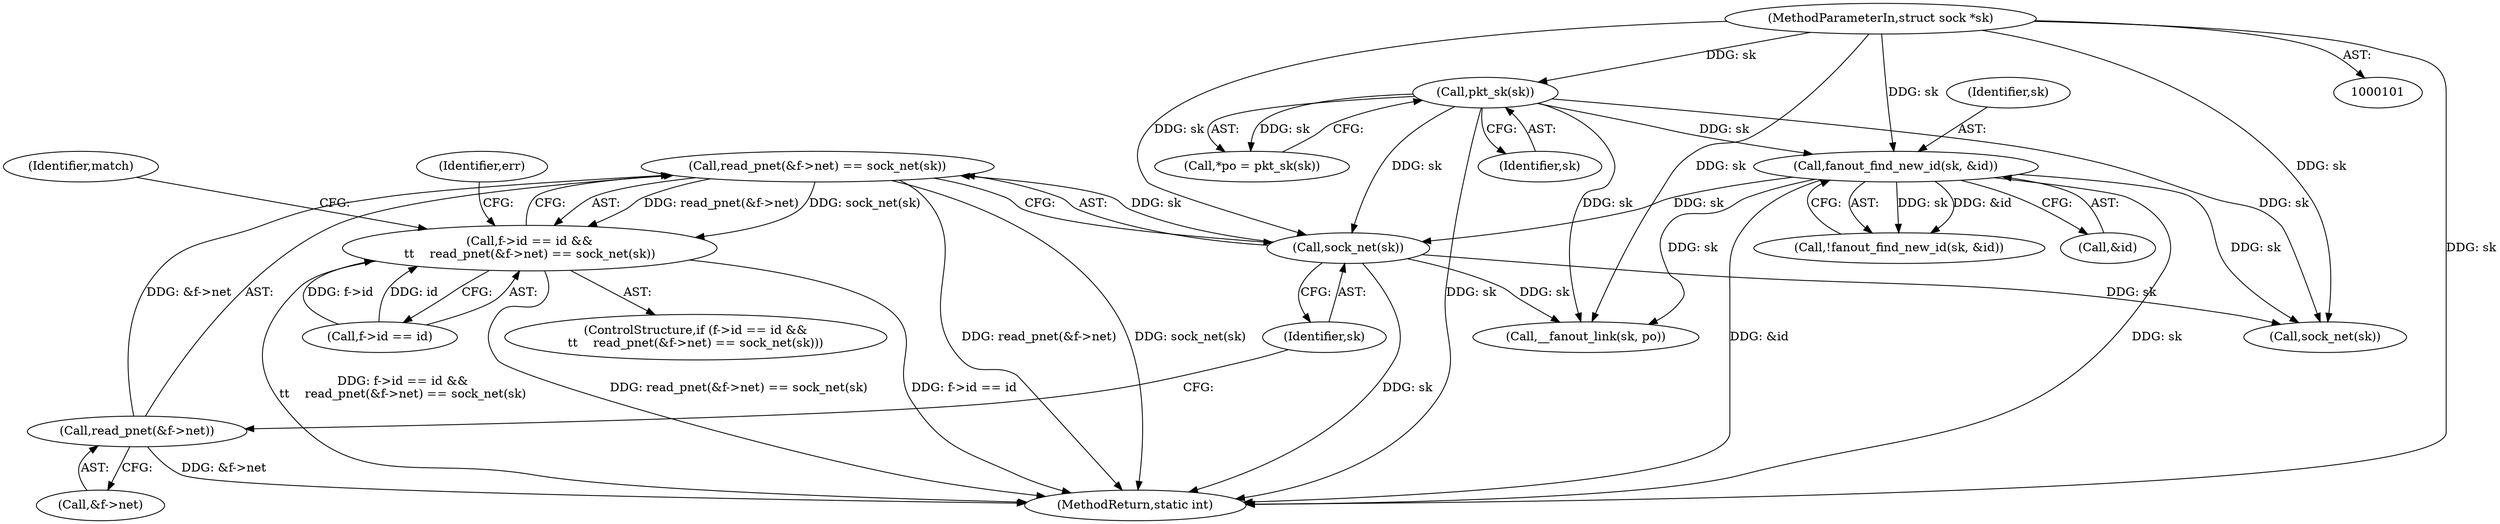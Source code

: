 digraph "0_linux_008ba2a13f2d04c947adc536d19debb8fe66f110@API" {
"1000266" [label="(Call,read_pnet(&f->net) == sock_net(sk))"];
"1000267" [label="(Call,read_pnet(&f->net))"];
"1000272" [label="(Call,sock_net(sk))"];
"1000239" [label="(Call,fanout_find_new_id(sk, &id))"];
"1000113" [label="(Call,pkt_sk(sk))"];
"1000102" [label="(MethodParameterIn,struct sock *sk)"];
"1000260" [label="(Call,f->id == id &&\n\t\t    read_pnet(&f->net) == sock_net(sk))"];
"1000238" [label="(Call,!fanout_find_new_id(sk, &id))"];
"1000261" [label="(Call,f->id == id)"];
"1000316" [label="(Call,sock_net(sk))"];
"1000102" [label="(MethodParameterIn,struct sock *sk)"];
"1000273" [label="(Identifier,sk)"];
"1000268" [label="(Call,&f->net)"];
"1000241" [label="(Call,&id)"];
"1000276" [label="(Identifier,match)"];
"1000266" [label="(Call,read_pnet(&f->net) == sock_net(sk))"];
"1000114" [label="(Identifier,sk)"];
"1000272" [label="(Call,sock_net(sk))"];
"1000260" [label="(Call,f->id == id &&\n\t\t    read_pnet(&f->net) == sock_net(sk))"];
"1000267" [label="(Call,read_pnet(&f->net))"];
"1000113" [label="(Call,pkt_sk(sk))"];
"1000111" [label="(Call,*po = pkt_sk(sk))"];
"1000259" [label="(ControlStructure,if (f->id == id &&\n\t\t    read_pnet(&f->net) == sock_net(sk)))"];
"1000471" [label="(Call,__fanout_link(sk, po))"];
"1000240" [label="(Identifier,sk)"];
"1000239" [label="(Call,fanout_find_new_id(sk, &id))"];
"1000280" [label="(Identifier,err)"];
"1000495" [label="(MethodReturn,static int)"];
"1000266" -> "1000260"  [label="AST: "];
"1000266" -> "1000272"  [label="CFG: "];
"1000267" -> "1000266"  [label="AST: "];
"1000272" -> "1000266"  [label="AST: "];
"1000260" -> "1000266"  [label="CFG: "];
"1000266" -> "1000495"  [label="DDG: read_pnet(&f->net)"];
"1000266" -> "1000495"  [label="DDG: sock_net(sk)"];
"1000266" -> "1000260"  [label="DDG: read_pnet(&f->net)"];
"1000266" -> "1000260"  [label="DDG: sock_net(sk)"];
"1000267" -> "1000266"  [label="DDG: &f->net"];
"1000272" -> "1000266"  [label="DDG: sk"];
"1000267" -> "1000268"  [label="CFG: "];
"1000268" -> "1000267"  [label="AST: "];
"1000273" -> "1000267"  [label="CFG: "];
"1000267" -> "1000495"  [label="DDG: &f->net"];
"1000272" -> "1000273"  [label="CFG: "];
"1000273" -> "1000272"  [label="AST: "];
"1000272" -> "1000495"  [label="DDG: sk"];
"1000239" -> "1000272"  [label="DDG: sk"];
"1000113" -> "1000272"  [label="DDG: sk"];
"1000102" -> "1000272"  [label="DDG: sk"];
"1000272" -> "1000316"  [label="DDG: sk"];
"1000272" -> "1000471"  [label="DDG: sk"];
"1000239" -> "1000238"  [label="AST: "];
"1000239" -> "1000241"  [label="CFG: "];
"1000240" -> "1000239"  [label="AST: "];
"1000241" -> "1000239"  [label="AST: "];
"1000238" -> "1000239"  [label="CFG: "];
"1000239" -> "1000495"  [label="DDG: sk"];
"1000239" -> "1000495"  [label="DDG: &id"];
"1000239" -> "1000238"  [label="DDG: sk"];
"1000239" -> "1000238"  [label="DDG: &id"];
"1000113" -> "1000239"  [label="DDG: sk"];
"1000102" -> "1000239"  [label="DDG: sk"];
"1000239" -> "1000316"  [label="DDG: sk"];
"1000239" -> "1000471"  [label="DDG: sk"];
"1000113" -> "1000111"  [label="AST: "];
"1000113" -> "1000114"  [label="CFG: "];
"1000114" -> "1000113"  [label="AST: "];
"1000111" -> "1000113"  [label="CFG: "];
"1000113" -> "1000495"  [label="DDG: sk"];
"1000113" -> "1000111"  [label="DDG: sk"];
"1000102" -> "1000113"  [label="DDG: sk"];
"1000113" -> "1000316"  [label="DDG: sk"];
"1000113" -> "1000471"  [label="DDG: sk"];
"1000102" -> "1000101"  [label="AST: "];
"1000102" -> "1000495"  [label="DDG: sk"];
"1000102" -> "1000316"  [label="DDG: sk"];
"1000102" -> "1000471"  [label="DDG: sk"];
"1000260" -> "1000259"  [label="AST: "];
"1000260" -> "1000261"  [label="CFG: "];
"1000261" -> "1000260"  [label="AST: "];
"1000276" -> "1000260"  [label="CFG: "];
"1000280" -> "1000260"  [label="CFG: "];
"1000260" -> "1000495"  [label="DDG: f->id == id &&\n\t\t    read_pnet(&f->net) == sock_net(sk)"];
"1000260" -> "1000495"  [label="DDG: read_pnet(&f->net) == sock_net(sk)"];
"1000260" -> "1000495"  [label="DDG: f->id == id"];
"1000261" -> "1000260"  [label="DDG: f->id"];
"1000261" -> "1000260"  [label="DDG: id"];
}
